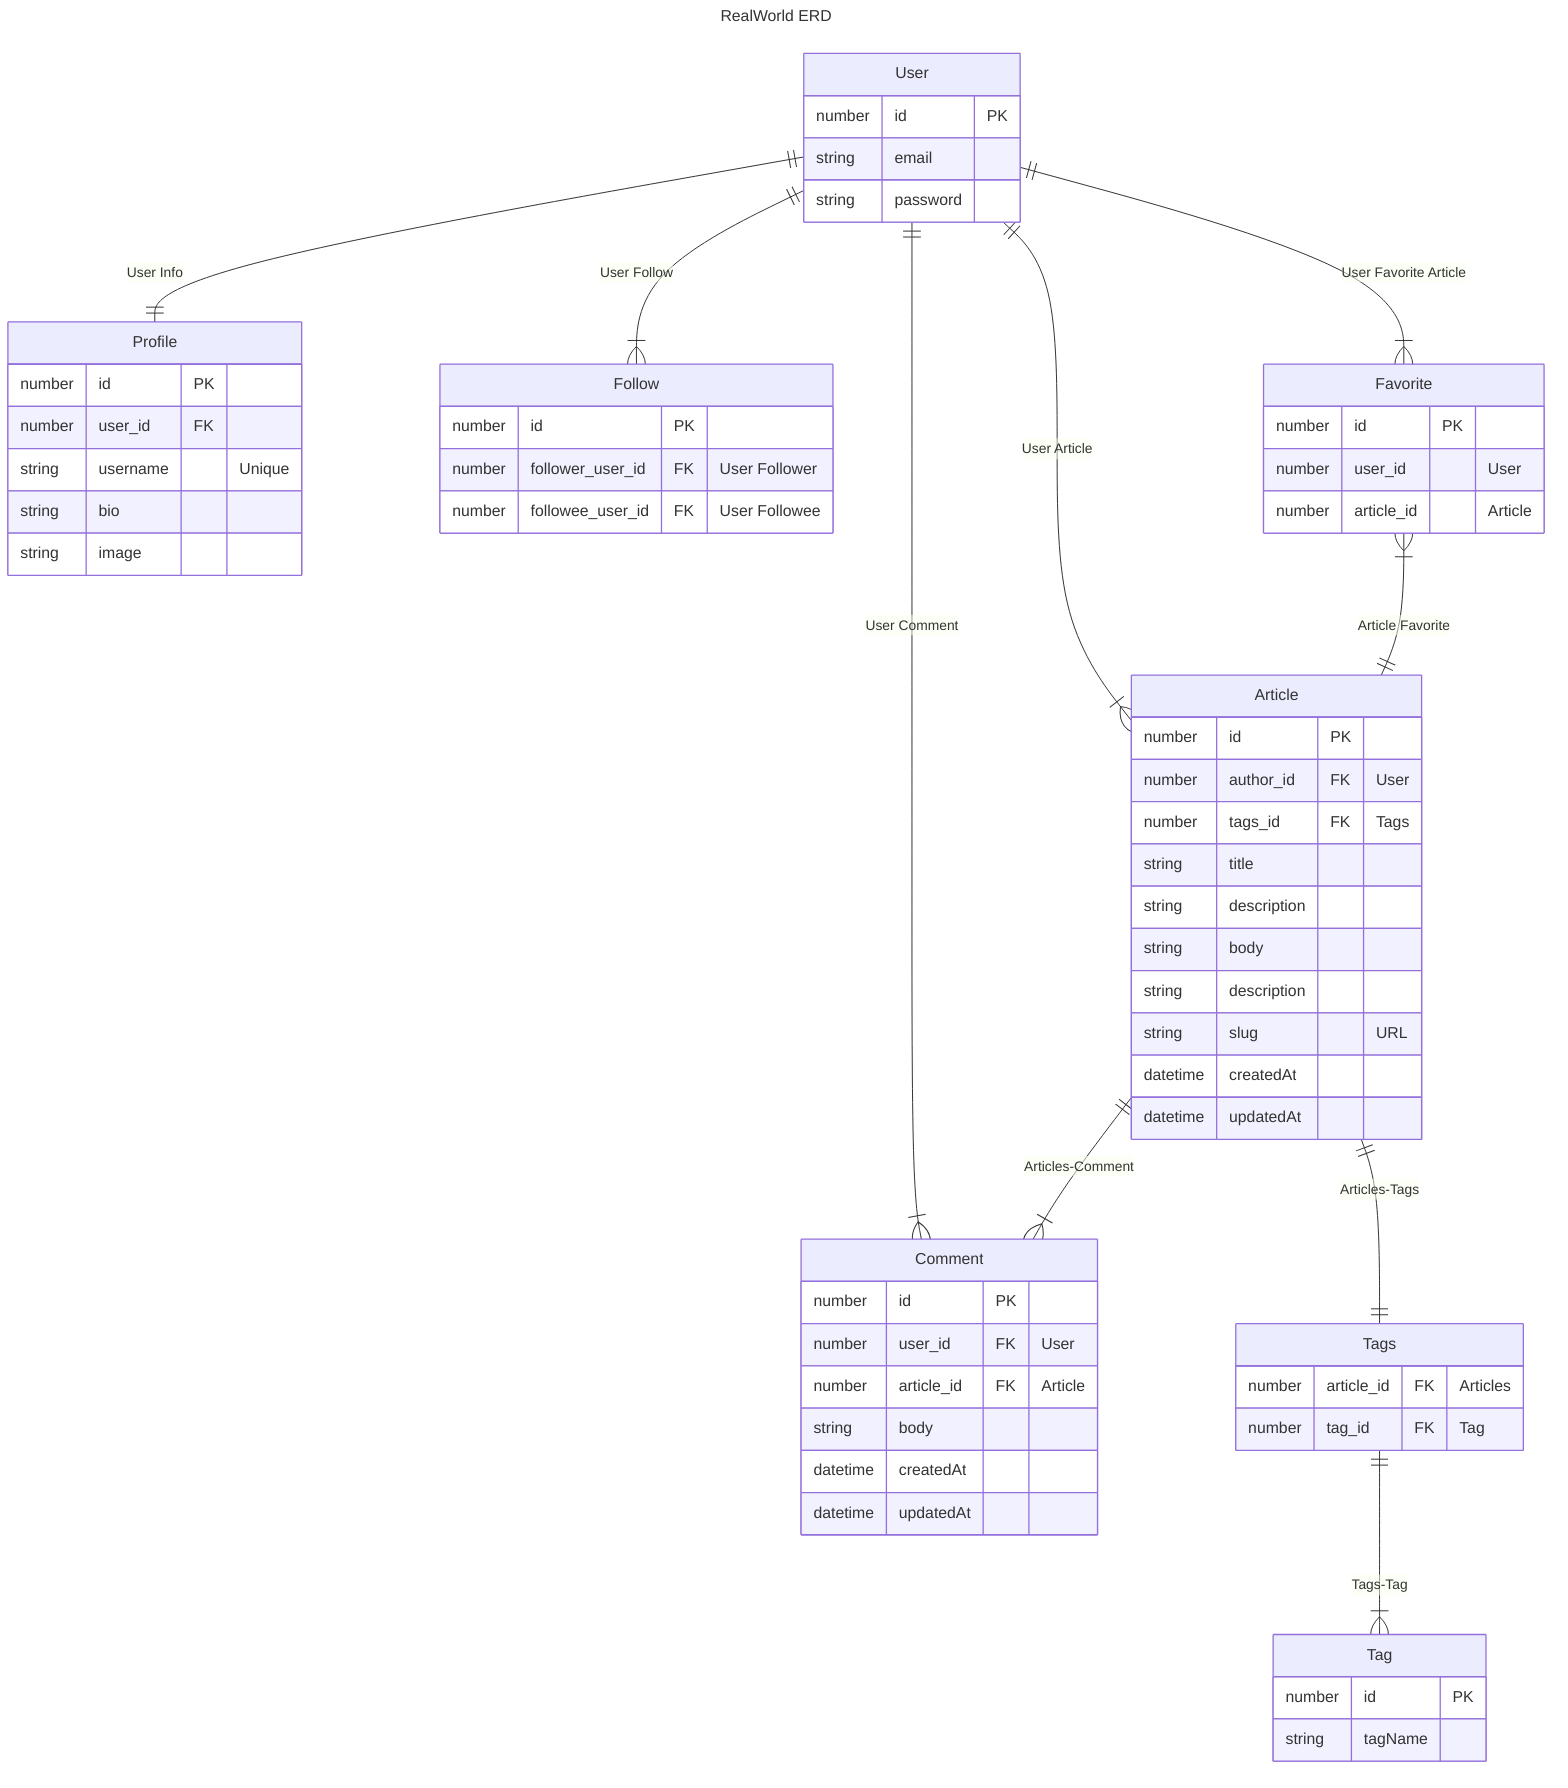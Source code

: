 ---
title: RealWorld ERD
---
erDiagram
    User ||--|| Profile : "User Info"
    User ||--|{ Article : "User Article"
    User ||--|{ Comment : "User Comment"
    User ||--|{ Follow : "User Follow"
    User ||--|{ Favorite : "User Favorite Article"
    Favorite }|--|| Article : "Article Favorite"
    Article ||--|{ Comment : "Articles-Comment"
    Article ||--|| Tags : "Articles-Tags"
    Tags ||--|{ Tag : "Tags-Tag"
    User {
        number id PK
        string email
        string password
    }
    Profile {
        number id PK
        number user_id FK
        string username "Unique"
        string bio
        string image
    }
    Article {
        number id PK
        number author_id FK "User"
        number tags_id FK "Tags"
        string title
        string description
        string body
        string description
        string slug "URL"
        datetime createdAt
        datetime updatedAt
    }
    Favorite {
        number id PK
        number user_id "User"
        number article_id "Article"
    }
    Follow {
        number id PK
        number follower_user_id FK "User Follower"
        number followee_user_id FK "User Followee"
    }
    Comment {
        number id PK
        number user_id FK "User"
        number article_id FK "Article"
        string body
        datetime createdAt
        datetime updatedAt
    }
    Tags {
        number article_id FK "Articles"
        number tag_id FK "Tag"
    }
    Tag {
        number id PK
        string tagName
    }